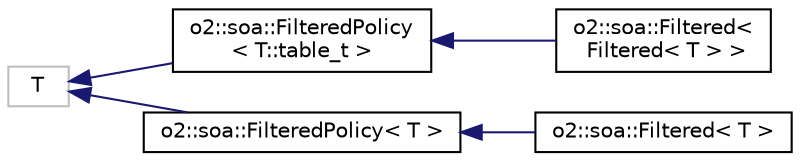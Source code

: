 digraph "Graphical Class Hierarchy"
{
 // INTERACTIVE_SVG=YES
  bgcolor="transparent";
  edge [fontname="Helvetica",fontsize="10",labelfontname="Helvetica",labelfontsize="10"];
  node [fontname="Helvetica",fontsize="10",shape=record];
  rankdir="LR";
  Node557 [label="T",height=0.2,width=0.4,color="grey75"];
  Node557 -> Node0 [dir="back",color="midnightblue",fontsize="10",style="solid",fontname="Helvetica"];
  Node0 [label="o2::soa::FilteredPolicy\l\< T::table_t \>",height=0.2,width=0.4,color="black",URL="$dd/d0d/classo2_1_1soa_1_1FilteredPolicy.html"];
  Node0 -> Node1 [dir="back",color="midnightblue",fontsize="10",style="solid",fontname="Helvetica"];
  Node1 [label="o2::soa::Filtered\<\l Filtered\< T \> \>",height=0.2,width=0.4,color="black",URL="$d8/d07/classo2_1_1soa_1_1Filtered_3_01Filtered_3_01T_01_4_01_4.html"];
  Node557 -> Node560 [dir="back",color="midnightblue",fontsize="10",style="solid",fontname="Helvetica"];
  Node560 [label="o2::soa::FilteredPolicy\< T \>",height=0.2,width=0.4,color="black",URL="$dd/d0d/classo2_1_1soa_1_1FilteredPolicy.html"];
  Node560 -> Node561 [dir="back",color="midnightblue",fontsize="10",style="solid",fontname="Helvetica"];
  Node561 [label="o2::soa::Filtered\< T \>",height=0.2,width=0.4,color="black",URL="$dd/ddc/classo2_1_1soa_1_1Filtered.html"];
}
